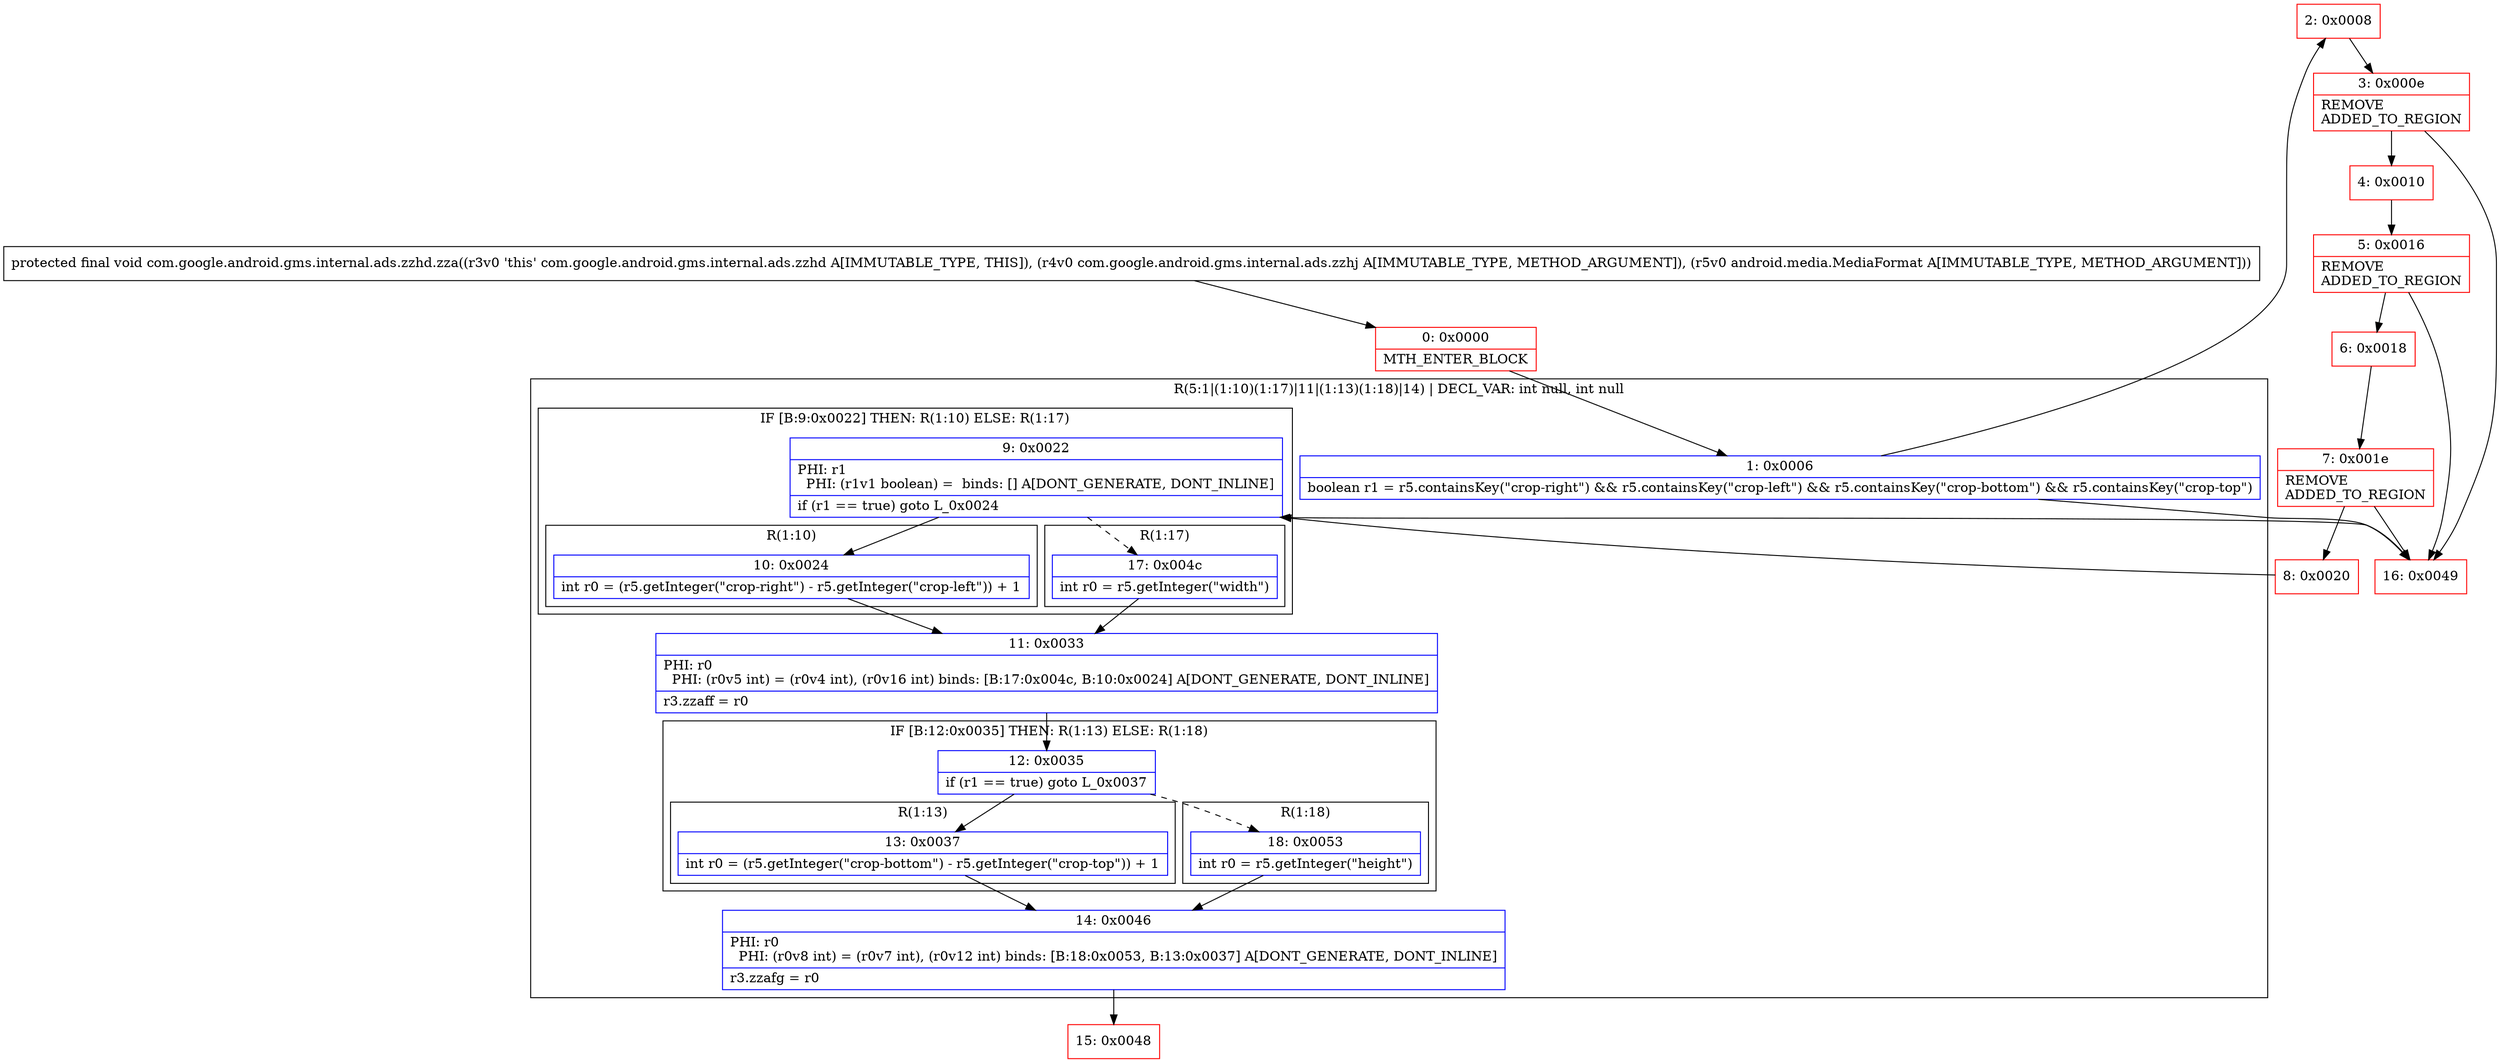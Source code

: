 digraph "CFG forcom.google.android.gms.internal.ads.zzhd.zza(Lcom\/google\/android\/gms\/internal\/ads\/zzhj;Landroid\/media\/MediaFormat;)V" {
subgraph cluster_Region_639969579 {
label = "R(5:1|(1:10)(1:17)|11|(1:13)(1:18)|14) | DECL_VAR: int null, int null\l";
node [shape=record,color=blue];
Node_1 [shape=record,label="{1\:\ 0x0006|boolean r1 = r5.containsKey(\"crop\-right\") && r5.containsKey(\"crop\-left\") && r5.containsKey(\"crop\-bottom\") && r5.containsKey(\"crop\-top\")\l}"];
subgraph cluster_IfRegion_326983207 {
label = "IF [B:9:0x0022] THEN: R(1:10) ELSE: R(1:17)";
node [shape=record,color=blue];
Node_9 [shape=record,label="{9\:\ 0x0022|PHI: r1 \l  PHI: (r1v1 boolean) =  binds: [] A[DONT_GENERATE, DONT_INLINE]\l|if (r1 == true) goto L_0x0024\l}"];
subgraph cluster_Region_438270722 {
label = "R(1:10)";
node [shape=record,color=blue];
Node_10 [shape=record,label="{10\:\ 0x0024|int r0 = (r5.getInteger(\"crop\-right\") \- r5.getInteger(\"crop\-left\")) + 1\l}"];
}
subgraph cluster_Region_360473847 {
label = "R(1:17)";
node [shape=record,color=blue];
Node_17 [shape=record,label="{17\:\ 0x004c|int r0 = r5.getInteger(\"width\")\l}"];
}
}
Node_11 [shape=record,label="{11\:\ 0x0033|PHI: r0 \l  PHI: (r0v5 int) = (r0v4 int), (r0v16 int) binds: [B:17:0x004c, B:10:0x0024] A[DONT_GENERATE, DONT_INLINE]\l|r3.zzaff = r0\l}"];
subgraph cluster_IfRegion_1100077544 {
label = "IF [B:12:0x0035] THEN: R(1:13) ELSE: R(1:18)";
node [shape=record,color=blue];
Node_12 [shape=record,label="{12\:\ 0x0035|if (r1 == true) goto L_0x0037\l}"];
subgraph cluster_Region_754669836 {
label = "R(1:13)";
node [shape=record,color=blue];
Node_13 [shape=record,label="{13\:\ 0x0037|int r0 = (r5.getInteger(\"crop\-bottom\") \- r5.getInteger(\"crop\-top\")) + 1\l}"];
}
subgraph cluster_Region_1676317184 {
label = "R(1:18)";
node [shape=record,color=blue];
Node_18 [shape=record,label="{18\:\ 0x0053|int r0 = r5.getInteger(\"height\")\l}"];
}
}
Node_14 [shape=record,label="{14\:\ 0x0046|PHI: r0 \l  PHI: (r0v8 int) = (r0v7 int), (r0v12 int) binds: [B:18:0x0053, B:13:0x0037] A[DONT_GENERATE, DONT_INLINE]\l|r3.zzafg = r0\l}"];
}
Node_0 [shape=record,color=red,label="{0\:\ 0x0000|MTH_ENTER_BLOCK\l}"];
Node_2 [shape=record,color=red,label="{2\:\ 0x0008}"];
Node_3 [shape=record,color=red,label="{3\:\ 0x000e|REMOVE\lADDED_TO_REGION\l}"];
Node_4 [shape=record,color=red,label="{4\:\ 0x0010}"];
Node_5 [shape=record,color=red,label="{5\:\ 0x0016|REMOVE\lADDED_TO_REGION\l}"];
Node_6 [shape=record,color=red,label="{6\:\ 0x0018}"];
Node_7 [shape=record,color=red,label="{7\:\ 0x001e|REMOVE\lADDED_TO_REGION\l}"];
Node_8 [shape=record,color=red,label="{8\:\ 0x0020}"];
Node_15 [shape=record,color=red,label="{15\:\ 0x0048}"];
Node_16 [shape=record,color=red,label="{16\:\ 0x0049}"];
MethodNode[shape=record,label="{protected final void com.google.android.gms.internal.ads.zzhd.zza((r3v0 'this' com.google.android.gms.internal.ads.zzhd A[IMMUTABLE_TYPE, THIS]), (r4v0 com.google.android.gms.internal.ads.zzhj A[IMMUTABLE_TYPE, METHOD_ARGUMENT]), (r5v0 android.media.MediaFormat A[IMMUTABLE_TYPE, METHOD_ARGUMENT])) }"];
MethodNode -> Node_0;
Node_1 -> Node_2;
Node_1 -> Node_16;
Node_9 -> Node_10;
Node_9 -> Node_17[style=dashed];
Node_10 -> Node_11;
Node_17 -> Node_11;
Node_11 -> Node_12;
Node_12 -> Node_13;
Node_12 -> Node_18[style=dashed];
Node_13 -> Node_14;
Node_18 -> Node_14;
Node_14 -> Node_15;
Node_0 -> Node_1;
Node_2 -> Node_3;
Node_3 -> Node_4;
Node_3 -> Node_16;
Node_4 -> Node_5;
Node_5 -> Node_6;
Node_5 -> Node_16;
Node_6 -> Node_7;
Node_7 -> Node_8;
Node_7 -> Node_16;
Node_8 -> Node_9;
Node_16 -> Node_9;
}

